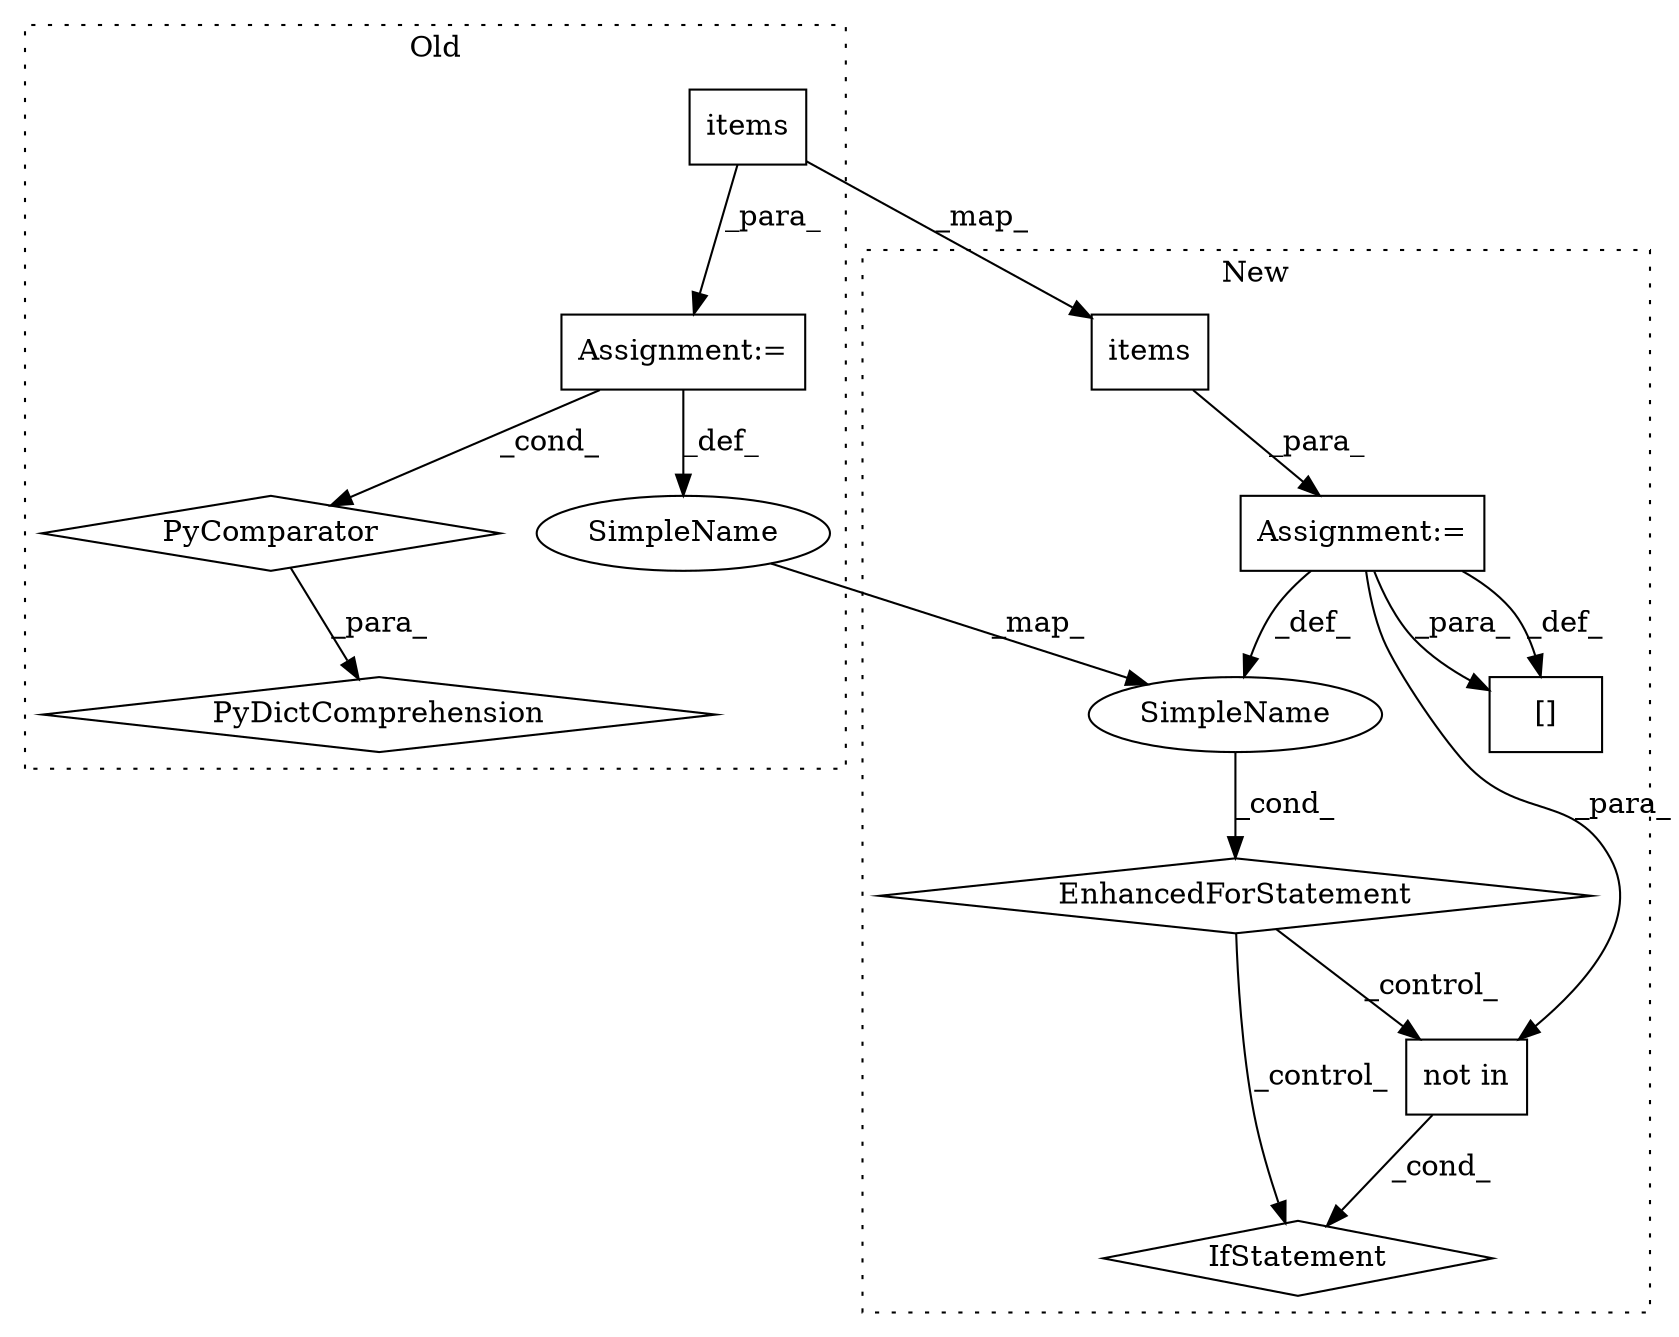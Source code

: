 digraph G {
subgraph cluster0 {
1 [label="PyDictComprehension" a="110" s="10585" l="164" shape="diamond"];
3 [label="PyComparator" a="113" s="10701" l="40" shape="diamond"];
4 [label="Assignment:=" a="7" s="10701" l="40" shape="box"];
10 [label="SimpleName" a="42" s="10704" l="11" shape="ellipse"];
11 [label="items" a="32" s="10725" l="7" shape="box"];
label = "Old";
style="dotted";
}
subgraph cluster1 {
2 [label="not in" a="108" s="10747" l="29" shape="box"];
5 [label="IfStatement" a="25" s="10737,10776" l="10,2" shape="diamond"];
6 [label="Assignment:=" a="7" s="10623,10727" l="72,2" shape="box"];
7 [label="EnhancedForStatement" a="70" s="10623,10727" l="72,2" shape="diamond"];
8 [label="[]" a="2" s="11039,11072" l="10,1" shape="box"];
9 [label="SimpleName" a="42" s="10699" l="11" shape="ellipse"];
12 [label="items" a="32" s="10720" l="7" shape="box"];
label = "New";
style="dotted";
}
2 -> 5 [label="_cond_"];
3 -> 1 [label="_para_"];
4 -> 3 [label="_cond_"];
4 -> 10 [label="_def_"];
6 -> 8 [label="_para_"];
6 -> 8 [label="_def_"];
6 -> 9 [label="_def_"];
6 -> 2 [label="_para_"];
7 -> 5 [label="_control_"];
7 -> 2 [label="_control_"];
9 -> 7 [label="_cond_"];
10 -> 9 [label="_map_"];
11 -> 12 [label="_map_"];
11 -> 4 [label="_para_"];
12 -> 6 [label="_para_"];
}